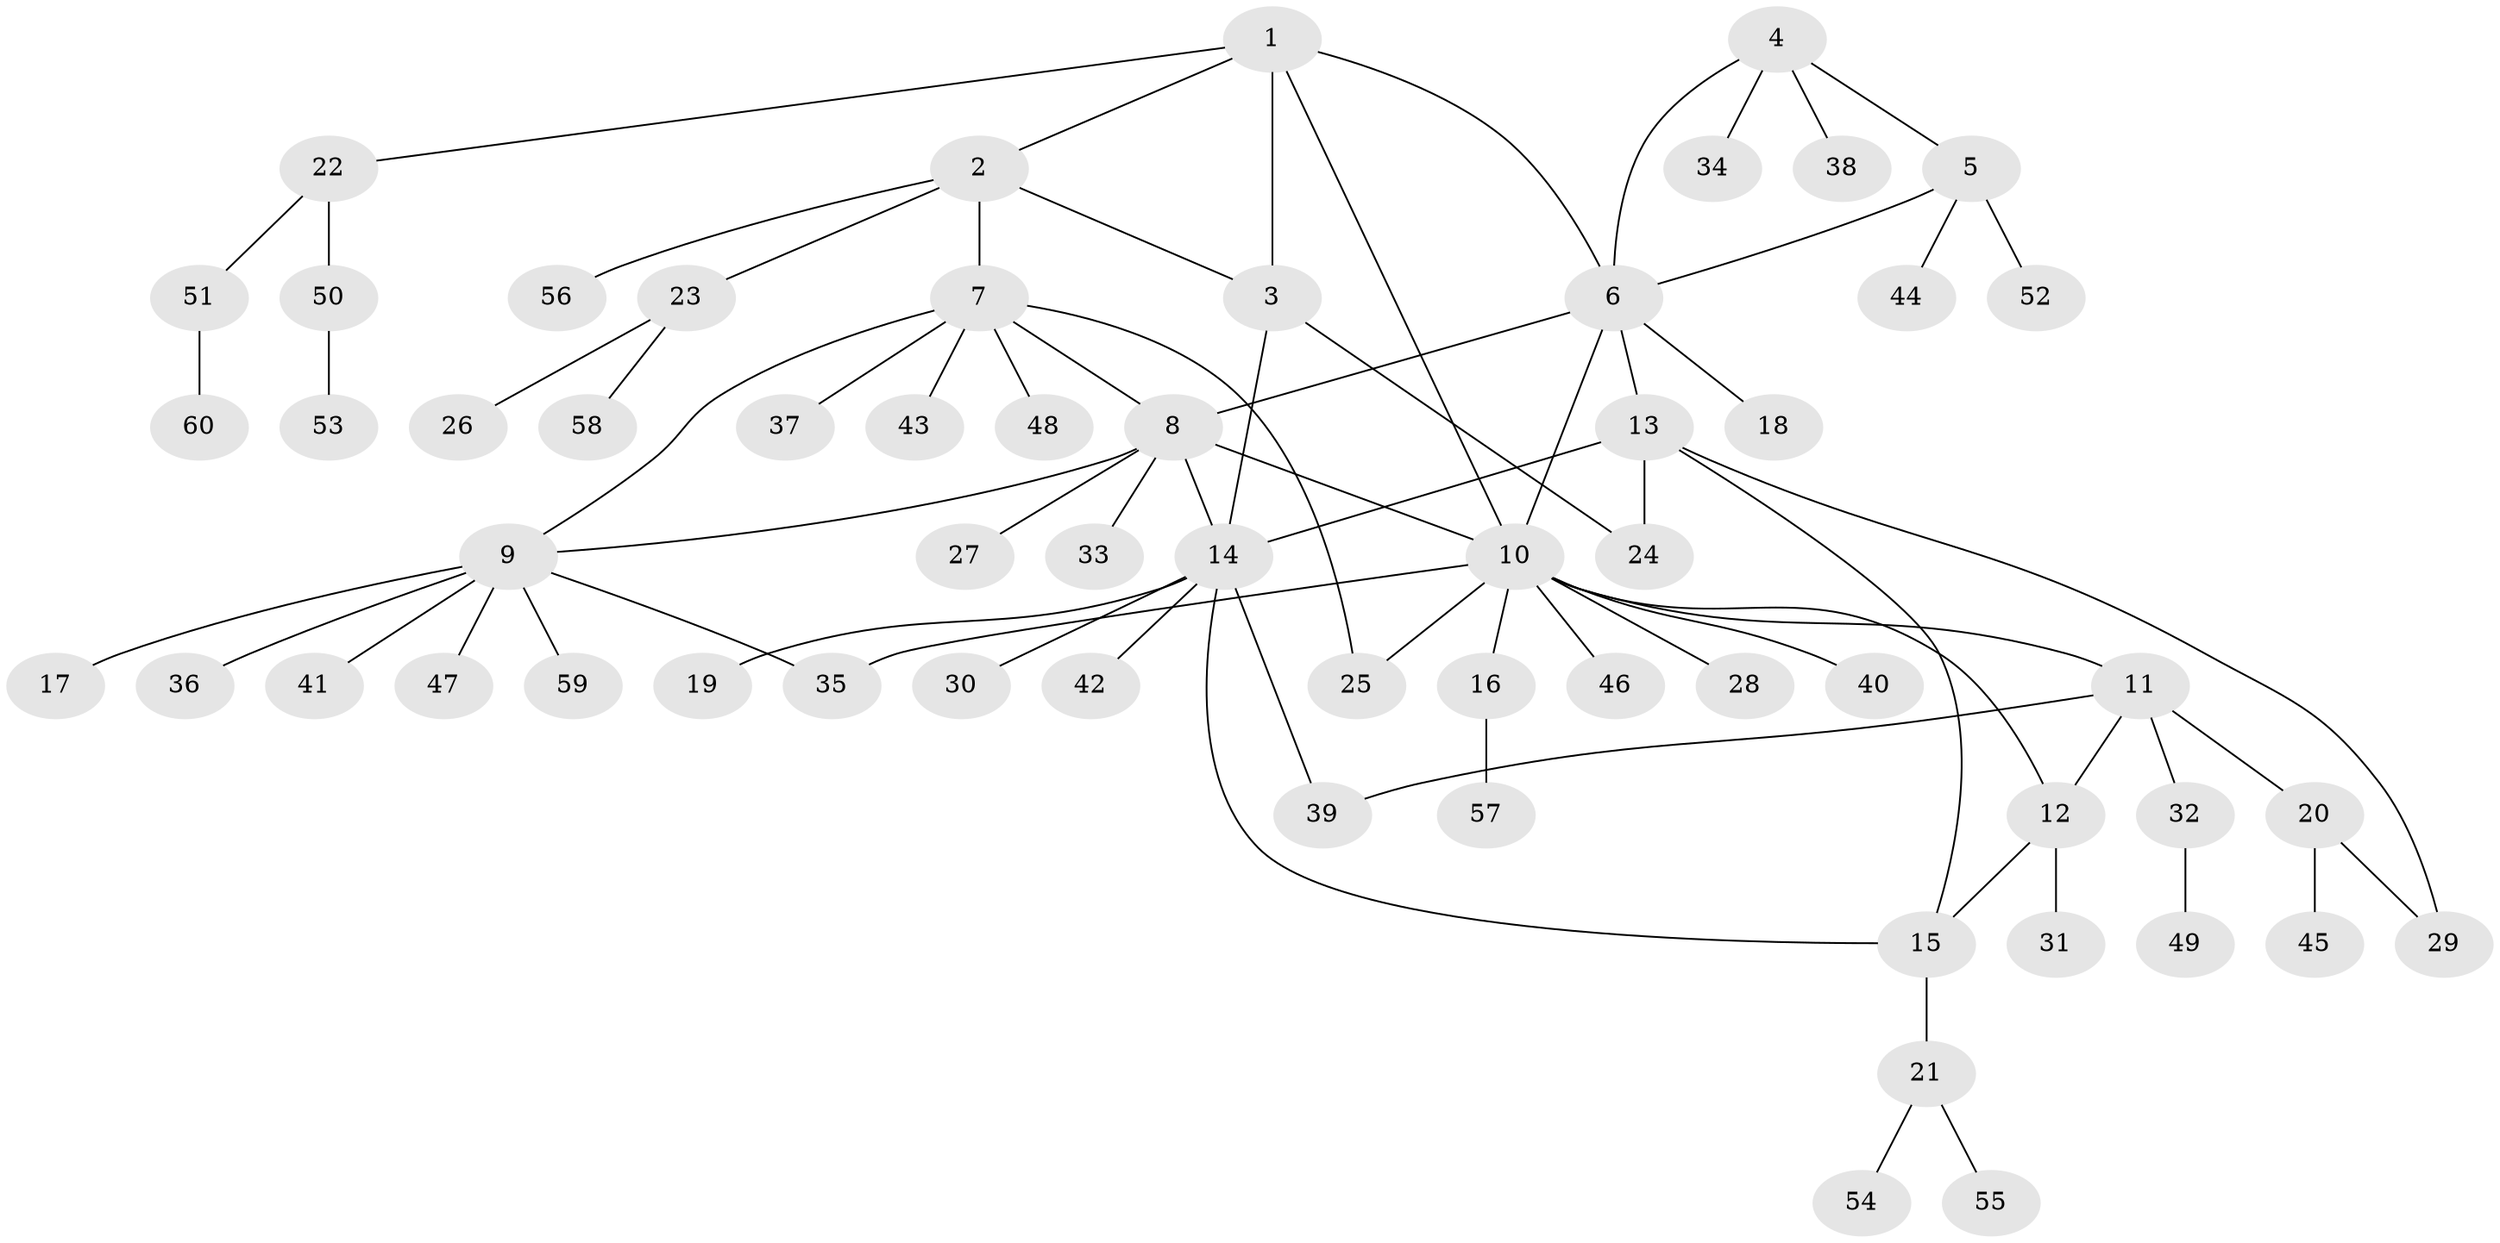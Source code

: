 // Generated by graph-tools (version 1.1) at 2025/15/03/09/25 04:15:56]
// undirected, 60 vertices, 75 edges
graph export_dot {
graph [start="1"]
  node [color=gray90,style=filled];
  1;
  2;
  3;
  4;
  5;
  6;
  7;
  8;
  9;
  10;
  11;
  12;
  13;
  14;
  15;
  16;
  17;
  18;
  19;
  20;
  21;
  22;
  23;
  24;
  25;
  26;
  27;
  28;
  29;
  30;
  31;
  32;
  33;
  34;
  35;
  36;
  37;
  38;
  39;
  40;
  41;
  42;
  43;
  44;
  45;
  46;
  47;
  48;
  49;
  50;
  51;
  52;
  53;
  54;
  55;
  56;
  57;
  58;
  59;
  60;
  1 -- 2;
  1 -- 3;
  1 -- 6;
  1 -- 10;
  1 -- 22;
  2 -- 3;
  2 -- 7;
  2 -- 23;
  2 -- 56;
  3 -- 14;
  3 -- 24;
  4 -- 5;
  4 -- 6;
  4 -- 34;
  4 -- 38;
  5 -- 6;
  5 -- 44;
  5 -- 52;
  6 -- 8;
  6 -- 10;
  6 -- 13;
  6 -- 18;
  7 -- 8;
  7 -- 9;
  7 -- 25;
  7 -- 37;
  7 -- 43;
  7 -- 48;
  8 -- 9;
  8 -- 10;
  8 -- 14;
  8 -- 27;
  8 -- 33;
  9 -- 17;
  9 -- 35;
  9 -- 36;
  9 -- 41;
  9 -- 47;
  9 -- 59;
  10 -- 11;
  10 -- 12;
  10 -- 16;
  10 -- 25;
  10 -- 28;
  10 -- 35;
  10 -- 40;
  10 -- 46;
  11 -- 12;
  11 -- 20;
  11 -- 32;
  11 -- 39;
  12 -- 15;
  12 -- 31;
  13 -- 14;
  13 -- 15;
  13 -- 24;
  13 -- 29;
  14 -- 15;
  14 -- 19;
  14 -- 30;
  14 -- 39;
  14 -- 42;
  15 -- 21;
  16 -- 57;
  20 -- 29;
  20 -- 45;
  21 -- 54;
  21 -- 55;
  22 -- 50;
  22 -- 51;
  23 -- 26;
  23 -- 58;
  32 -- 49;
  50 -- 53;
  51 -- 60;
}
